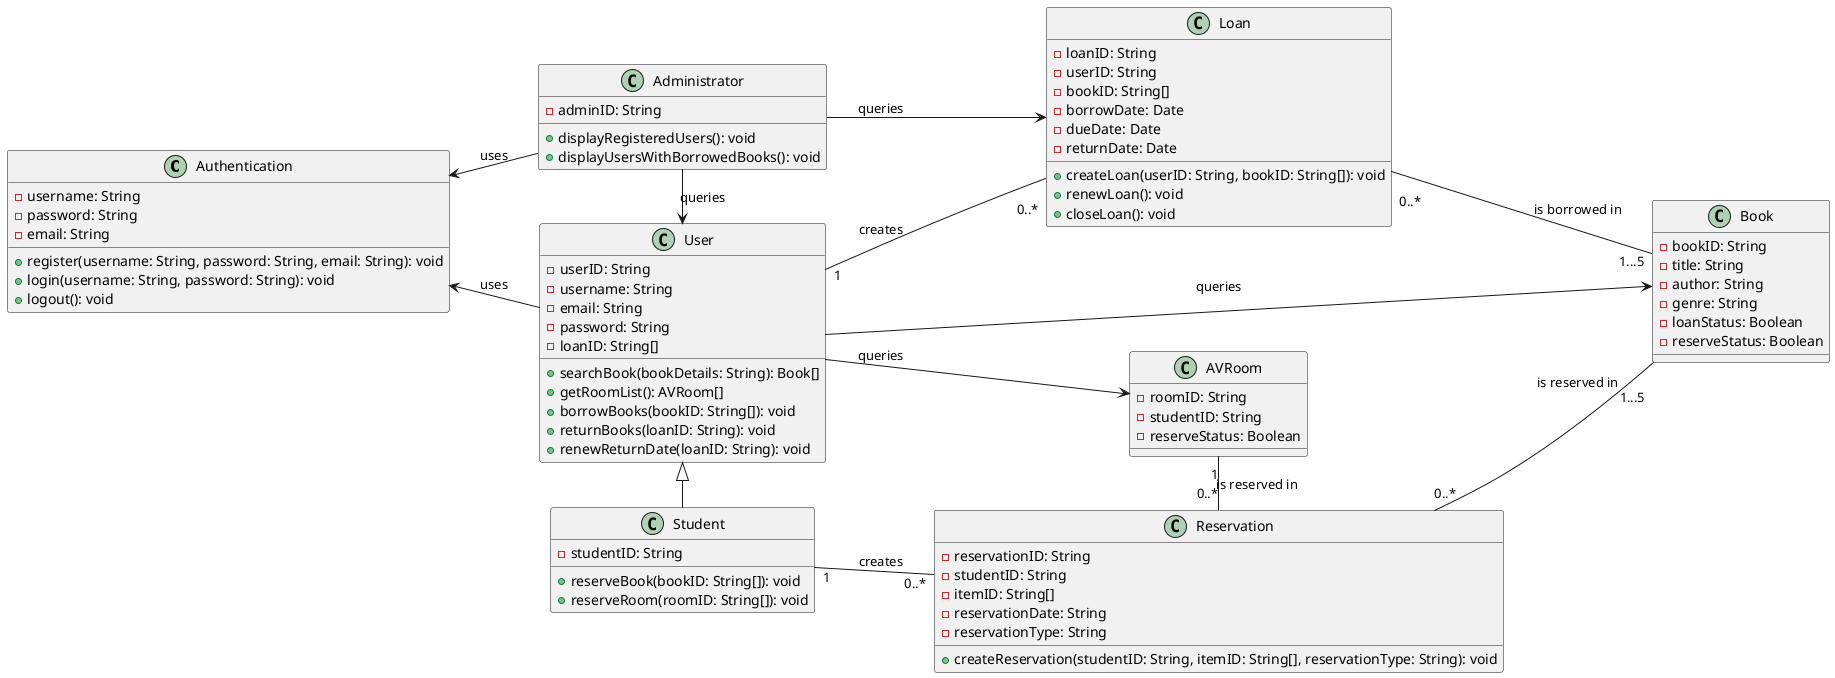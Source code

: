 @startuml
left to right direction

class Authentication {
    -username: String
    -password: String
    -email: String
    +register(username: String, password: String, email: String): void
    +login(username: String, password: String): void
    +logout(): void
}

class User {
    -userID: String
    -username: String
    -email: String
    -password: String
    -loanID: String[]
    +searchBook(bookDetails: String): Book[]
    +getRoomList(): AVRoom[]
    +borrowBooks(bookID: String[]): void
    +returnBooks(loanID: String): void
    +renewReturnDate(loanID: String): void
}

class Student {
    -studentID: String
    +reserveBook(bookID: String[]): void
    +reserveRoom(roomID: String[]): void
}

class Book {
    -bookID: String
    -title: String
    -author: String
    -genre: String
    -loanStatus: Boolean
    -reserveStatus: Boolean
}

class Loan {
    -loanID: String
    -userID: String
    -bookID: String[]
    -borrowDate: Date
    -dueDate: Date
    -returnDate: Date
    +createLoan(userID: String, bookID: String[]): void
    +renewLoan(): void
    +closeLoan(): void
}

class Administrator {
    -adminID: String
    +displayRegisteredUsers(): void
    +displayUsersWithBorrowedBooks(): void
}

class Reservation {
    -reservationID: String
    -studentID: String
    -itemID: String[]
    -reservationDate: String
    -reservationType: String
    +createReservation(studentID: String, itemID: String[], reservationType: String): void
}

class AVRoom {
    -roomID: String
    -studentID: String
    -reserveStatus: Boolean
}

User -up-> Authentication: uses
User ---> Book: queries
User --> AVRoom: queries
User <|-right- Student
User "1" -- "\n0..*" Loan: creates
Student "1" -- "0..*" Reservation: creates
AVRoom "1" -right- "0..*" Reservation: "                              is reserved in"
Book "1...5" -up- "\n0..*" Loan: is borrowed in
Book "\n1...5" -up- "0..*" Reservation: is reserved in
Administrator -right-> User: "                   queries"
Administrator -up-> Authentication: uses
Administrator --> Loan : queries
@enduml
